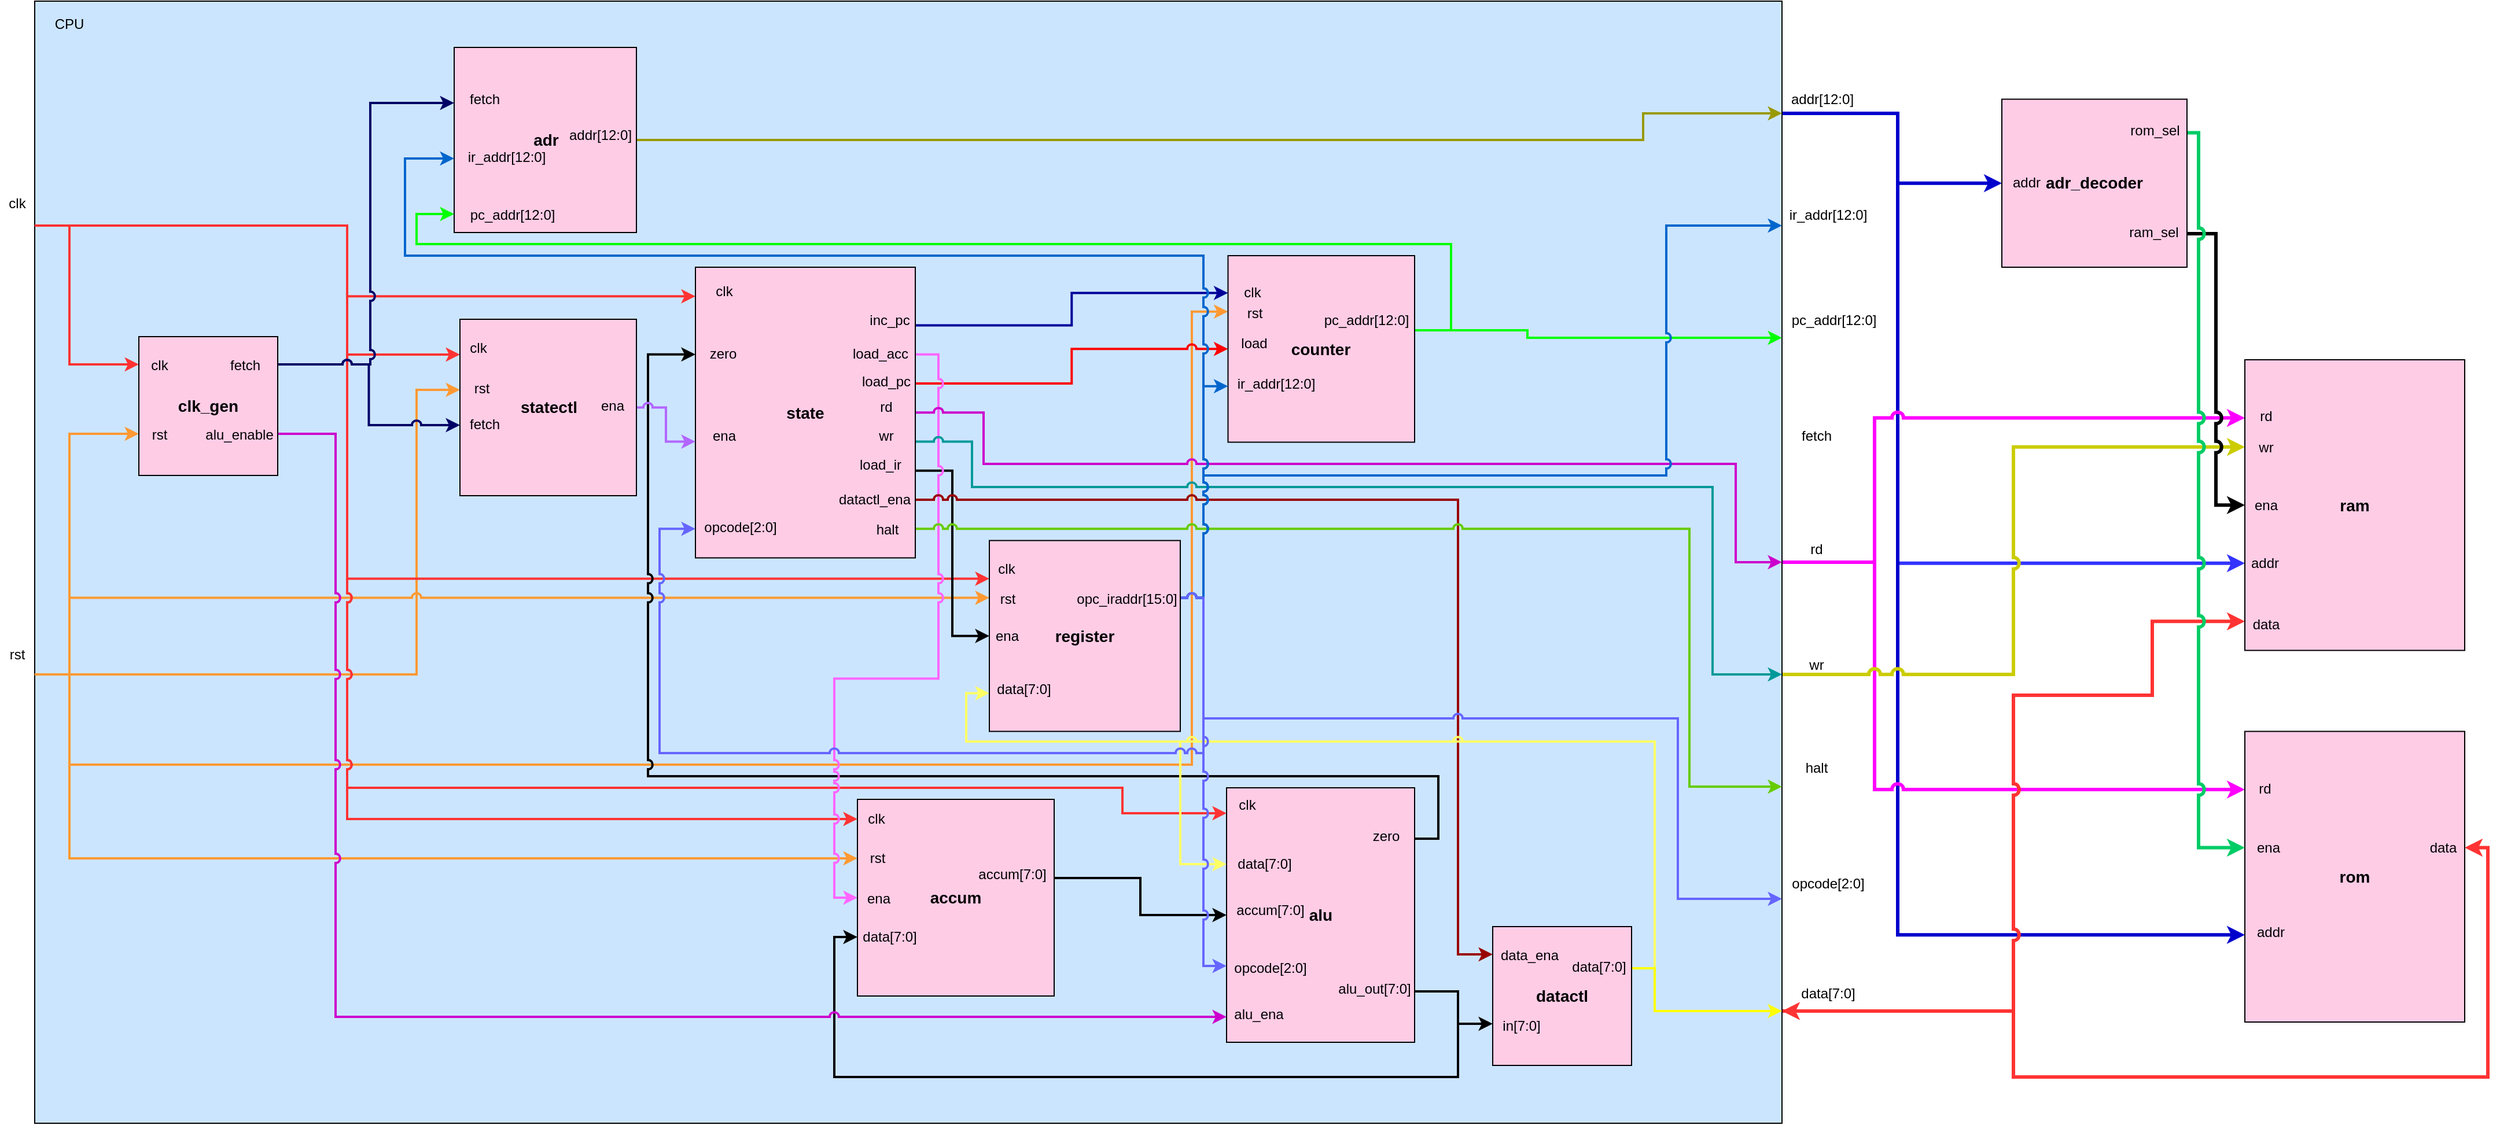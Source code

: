 <mxfile version="13.5.1" type="device"><diagram id="6Xb8sBhW8gX1lIumMANV" name="Page-1"><mxGraphModel dx="2078" dy="2071" grid="1" gridSize="10" guides="1" tooltips="1" connect="1" arrows="1" fold="1" page="1" pageScale="1" pageWidth="827" pageHeight="1169" math="0" shadow="0"><root><mxCell id="0"/><mxCell id="1" parent="0"/><mxCell id="toMBWzaUlBWCioHvMaHB-16" style="edgeStyle=orthogonalEdgeStyle;rounded=0;orthogonalLoop=1;jettySize=auto;html=1;exitX=1;exitY=0.1;exitDx=0;exitDy=0;entryX=0;entryY=0.5;entryDx=0;entryDy=0;strokeWidth=3;strokeColor=#0000CC;" edge="1" parent="1" source="EByiru2KnfNjLHsWCz4m-1" target="toMBWzaUlBWCioHvMaHB-12"><mxGeometry relative="1" as="geometry"><Array as="points"><mxPoint x="1680" y="-73"/><mxPoint x="1680" y="-13"/></Array></mxGeometry></mxCell><mxCell id="toMBWzaUlBWCioHvMaHB-17" style="edgeStyle=orthogonalEdgeStyle;rounded=0;orthogonalLoop=1;jettySize=auto;html=1;exitX=1;exitY=0.1;exitDx=0;exitDy=0;entryX=0;entryY=0.7;entryDx=0;entryDy=0;strokeWidth=3;strokeColor=#3333FF;" edge="1" parent="1" source="EByiru2KnfNjLHsWCz4m-1" target="toMBWzaUlBWCioHvMaHB-1"><mxGeometry relative="1" as="geometry"><Array as="points"><mxPoint x="1680" y="-73"/><mxPoint x="1680" y="316"/></Array></mxGeometry></mxCell><mxCell id="toMBWzaUlBWCioHvMaHB-18" style="edgeStyle=orthogonalEdgeStyle;rounded=0;orthogonalLoop=1;jettySize=auto;html=1;exitX=1;exitY=0.1;exitDx=0;exitDy=0;entryX=0;entryY=0.7;entryDx=0;entryDy=0;strokeWidth=3;strokeColor=#0000CC;" edge="1" parent="1" source="EByiru2KnfNjLHsWCz4m-1" target="toMBWzaUlBWCioHvMaHB-2"><mxGeometry relative="1" as="geometry"><Array as="points"><mxPoint x="1680" y="-73"/><mxPoint x="1680" y="637"/></Array></mxGeometry></mxCell><mxCell id="toMBWzaUlBWCioHvMaHB-21" style="edgeStyle=orthogonalEdgeStyle;rounded=0;orthogonalLoop=1;jettySize=auto;html=1;exitX=1;exitY=0.5;exitDx=0;exitDy=0;entryX=0;entryY=0.2;entryDx=0;entryDy=0;strokeWidth=3;strokeColor=#FF00FF;jumpStyle=arc;" edge="1" parent="1" source="EByiru2KnfNjLHsWCz4m-1" target="toMBWzaUlBWCioHvMaHB-2"><mxGeometry relative="1" as="geometry"><Array as="points"><mxPoint x="1660" y="315"/><mxPoint x="1660" y="511"/></Array></mxGeometry></mxCell><mxCell id="toMBWzaUlBWCioHvMaHB-22" style="edgeStyle=orthogonalEdgeStyle;rounded=0;orthogonalLoop=1;jettySize=auto;html=1;exitX=1;exitY=0.5;exitDx=0;exitDy=0;entryX=0;entryY=0.2;entryDx=0;entryDy=0;strokeWidth=3;strokeColor=#FF00FF;jumpStyle=arc;" edge="1" parent="1" source="EByiru2KnfNjLHsWCz4m-1" target="toMBWzaUlBWCioHvMaHB-1"><mxGeometry relative="1" as="geometry"><Array as="points"><mxPoint x="1660" y="315"/><mxPoint x="1660" y="190"/></Array></mxGeometry></mxCell><mxCell id="toMBWzaUlBWCioHvMaHB-23" style="edgeStyle=orthogonalEdgeStyle;rounded=0;orthogonalLoop=1;jettySize=auto;html=1;exitX=1;exitY=0.6;exitDx=0;exitDy=0;entryX=0;entryY=0.3;entryDx=0;entryDy=0;strokeWidth=3;strokeColor=#CCCC00;jumpStyle=arc;" edge="1" parent="1" source="EByiru2KnfNjLHsWCz4m-1" target="toMBWzaUlBWCioHvMaHB-1"><mxGeometry relative="1" as="geometry"/></mxCell><mxCell id="toMBWzaUlBWCioHvMaHB-24" style="edgeStyle=orthogonalEdgeStyle;rounded=0;orthogonalLoop=1;jettySize=auto;html=1;exitX=1;exitY=0.9;exitDx=0;exitDy=0;entryX=1;entryY=0.4;entryDx=0;entryDy=0;strokeWidth=3;strokeColor=#FF3333;" edge="1" parent="1" source="EByiru2KnfNjLHsWCz4m-1" target="toMBWzaUlBWCioHvMaHB-2"><mxGeometry relative="1" as="geometry"><Array as="points"><mxPoint x="1780" y="703"/><mxPoint x="1780" y="760"/><mxPoint x="2190" y="760"/><mxPoint x="2190" y="562"/></Array></mxGeometry></mxCell><mxCell id="toMBWzaUlBWCioHvMaHB-25" style="edgeStyle=orthogonalEdgeStyle;rounded=0;orthogonalLoop=1;jettySize=auto;html=1;exitX=1;exitY=0.9;exitDx=0;exitDy=0;entryX=0;entryY=0.9;entryDx=0;entryDy=0;startArrow=classic;startFill=1;strokeWidth=3;strokeColor=#FF3333;jumpStyle=arc;" edge="1" parent="1" source="EByiru2KnfNjLHsWCz4m-1" target="toMBWzaUlBWCioHvMaHB-1"><mxGeometry relative="1" as="geometry"><Array as="points"><mxPoint x="1780" y="703"/><mxPoint x="1780" y="430"/><mxPoint x="1900" y="430"/><mxPoint x="1900" y="366"/></Array></mxGeometry></mxCell><mxCell id="EByiru2KnfNjLHsWCz4m-1" value="" style="rounded=0;whiteSpace=wrap;html=1;points=[[0,0.10], [0, 0.20], [0,0.30],[0,0.40],[0,0.50],[0,0.60],[0,0.70],[0,0.80],[0,0.90],[1,0.10], [1, 0.20], [1,0.30],[1,0.40],[1,0.50],[1,0.60],[1,0.70],[1,0.80],[1,0.90]];fillColor=#CCE5FF;" parent="1" vertex="1"><mxGeometry x="70" y="-170" width="1510" height="970" as="geometry"/></mxCell><mxCell id="EByiru2KnfNjLHsWCz4m-26" style="edgeStyle=orthogonalEdgeStyle;rounded=0;jumpStyle=arc;orthogonalLoop=1;jettySize=auto;html=1;exitX=0;exitY=0.6;exitDx=0;exitDy=0;strokeColor=#FF9933;strokeWidth=2;entryX=0;entryY=0.3;entryDx=0;entryDy=0;" parent="1" source="EByiru2KnfNjLHsWCz4m-1" target="GUzqR9kGPMtRG5Pr9L3K-60" edge="1"><mxGeometry relative="1" as="geometry"><mxPoint x="10" y="510" as="targetPoint"/><Array as="points"><mxPoint x="100" y="412"/><mxPoint x="100" y="490"/><mxPoint x="1070" y="490"/><mxPoint x="1070" y="98"/></Array></mxGeometry></mxCell><mxCell id="EByiru2KnfNjLHsWCz4m-25" style="edgeStyle=orthogonalEdgeStyle;rounded=0;jumpStyle=arc;orthogonalLoop=1;jettySize=auto;html=1;exitX=0;exitY=0.6;exitDx=0;exitDy=0;strokeColor=#FF9933;strokeWidth=2;entryX=0;entryY=0.4;entryDx=0;entryDy=0;" parent="1" source="EByiru2KnfNjLHsWCz4m-1" target="GUzqR9kGPMtRG5Pr9L3K-72" edge="1"><mxGeometry relative="1" as="geometry"><mxPoint x="40" y="490" as="targetPoint"/><Array as="points"><mxPoint x="400" y="412"/><mxPoint x="400" y="166"/></Array></mxGeometry></mxCell><mxCell id="EByiru2KnfNjLHsWCz4m-24" style="edgeStyle=orthogonalEdgeStyle;rounded=0;jumpStyle=arc;orthogonalLoop=1;jettySize=auto;html=1;exitX=0;exitY=0.6;exitDx=0;exitDy=0;entryX=0;entryY=0.3;entryDx=0;entryDy=0;strokeColor=#FF9933;strokeWidth=2;" parent="1" source="EByiru2KnfNjLHsWCz4m-1" target="GUzqR9kGPMtRG5Pr9L3K-47" edge="1"><mxGeometry relative="1" as="geometry"><Array as="points"><mxPoint x="100" y="412"/><mxPoint x="100" y="571"/></Array></mxGeometry></mxCell><mxCell id="EByiru2KnfNjLHsWCz4m-23" style="edgeStyle=orthogonalEdgeStyle;rounded=0;jumpStyle=arc;orthogonalLoop=1;jettySize=auto;html=1;exitX=0;exitY=0.6;exitDx=0;exitDy=0;strokeColor=#FF9933;strokeWidth=2;entryX=0;entryY=0.3;entryDx=0;entryDy=0;" parent="1" source="EByiru2KnfNjLHsWCz4m-1" target="GUzqR9kGPMtRG5Pr9L3K-91" edge="1"><mxGeometry relative="1" as="geometry"><mxPoint x="10" y="530" as="targetPoint"/><Array as="points"><mxPoint x="100" y="412"/><mxPoint x="100" y="346"/></Array></mxGeometry></mxCell><mxCell id="EByiru2KnfNjLHsWCz4m-22" style="edgeStyle=orthogonalEdgeStyle;rounded=0;orthogonalLoop=1;jettySize=auto;html=1;exitX=0;exitY=0.2;exitDx=0;exitDy=0;entryX=0;entryY=0.1;entryDx=0;entryDy=0;strokeWidth=2;strokeColor=#FF3333;jumpStyle=arc;" parent="1" source="EByiru2KnfNjLHsWCz4m-1" target="GUzqR9kGPMtRG5Pr9L3K-103" edge="1"><mxGeometry relative="1" as="geometry"><Array as="points"><mxPoint x="340" y="24"/><mxPoint x="340" y="85"/></Array></mxGeometry></mxCell><mxCell id="EByiru2KnfNjLHsWCz4m-21" style="edgeStyle=orthogonalEdgeStyle;rounded=0;orthogonalLoop=1;jettySize=auto;html=1;exitX=0;exitY=0.2;exitDx=0;exitDy=0;entryX=0;entryY=0.2;entryDx=0;entryDy=0;strokeWidth=2;strokeColor=#FF3333;jumpStyle=arc;" parent="1" source="EByiru2KnfNjLHsWCz4m-1" target="GUzqR9kGPMtRG5Pr9L3K-72" edge="1"><mxGeometry relative="1" as="geometry"><Array as="points"><mxPoint x="340" y="24"/><mxPoint x="340" y="136"/></Array></mxGeometry></mxCell><mxCell id="EByiru2KnfNjLHsWCz4m-20" style="edgeStyle=orthogonalEdgeStyle;rounded=0;orthogonalLoop=1;jettySize=auto;html=1;exitX=0;exitY=0.2;exitDx=0;exitDy=0;entryX=0;entryY=0.1;entryDx=0;entryDy=0;strokeWidth=2;strokeColor=#FF3333;jumpStyle=arc;" parent="1" source="EByiru2KnfNjLHsWCz4m-1" target="GUzqR9kGPMtRG5Pr9L3K-104" edge="1"><mxGeometry relative="1" as="geometry"><Array as="points"><mxPoint x="340" y="24"/><mxPoint x="340" y="510"/><mxPoint x="1010" y="510"/><mxPoint x="1010" y="532"/></Array></mxGeometry></mxCell><mxCell id="EByiru2KnfNjLHsWCz4m-19" style="edgeStyle=orthogonalEdgeStyle;rounded=0;orthogonalLoop=1;jettySize=auto;html=1;exitX=0;exitY=0.2;exitDx=0;exitDy=0;entryX=0;entryY=0.1;entryDx=0;entryDy=0;strokeWidth=2;strokeColor=#FF3333;jumpStyle=arc;" parent="1" source="EByiru2KnfNjLHsWCz4m-1" target="GUzqR9kGPMtRG5Pr9L3K-47" edge="1"><mxGeometry relative="1" as="geometry"><Array as="points"><mxPoint x="340" y="24"/><mxPoint x="340" y="537"/></Array></mxGeometry></mxCell><mxCell id="EByiru2KnfNjLHsWCz4m-17" style="edgeStyle=orthogonalEdgeStyle;rounded=0;orthogonalLoop=1;jettySize=auto;html=1;exitX=0;exitY=0.2;exitDx=0;exitDy=0;entryX=0;entryY=0.2;entryDx=0;entryDy=0;strokeWidth=2;strokeColor=#FF3333;" parent="1" source="EByiru2KnfNjLHsWCz4m-1" target="GUzqR9kGPMtRG5Pr9L3K-91" edge="1"><mxGeometry relative="1" as="geometry"><Array as="points"><mxPoint x="340" y="24"/><mxPoint x="340" y="329"/></Array></mxGeometry></mxCell><mxCell id="EByiru2KnfNjLHsWCz4m-16" style="edgeStyle=orthogonalEdgeStyle;rounded=0;orthogonalLoop=1;jettySize=auto;html=1;exitX=0;exitY=0.6;exitDx=0;exitDy=0;entryX=0;entryY=0.7;entryDx=0;entryDy=0;strokeWidth=2;strokeColor=#FF9933;" parent="1" source="EByiru2KnfNjLHsWCz4m-1" target="GUzqR9kGPMtRG5Pr9L3K-13" edge="1"><mxGeometry relative="1" as="geometry"><Array as="points"><mxPoint x="100" y="412"/><mxPoint x="100" y="204"/></Array></mxGeometry></mxCell><mxCell id="EByiru2KnfNjLHsWCz4m-15" style="edgeStyle=orthogonalEdgeStyle;rounded=0;orthogonalLoop=1;jettySize=auto;html=1;exitX=0;exitY=0.2;exitDx=0;exitDy=0;entryX=0;entryY=0.2;entryDx=0;entryDy=0;strokeWidth=2;strokeColor=#FF3333;jumpStyle=arc;" parent="1" source="EByiru2KnfNjLHsWCz4m-1" target="GUzqR9kGPMtRG5Pr9L3K-13" edge="1"><mxGeometry relative="1" as="geometry"><Array as="points"><mxPoint x="100" y="24"/><mxPoint x="100" y="144"/></Array></mxGeometry></mxCell><mxCell id="EByiru2KnfNjLHsWCz4m-27" style="edgeStyle=orthogonalEdgeStyle;rounded=0;jumpStyle=arc;orthogonalLoop=1;jettySize=auto;html=1;exitX=1;exitY=0.5;exitDx=0;exitDy=0;entryX=1;entryY=0.1;entryDx=0;entryDy=0;strokeWidth=2;strokeColor=#999900;" parent="1" source="GUzqR9kGPMtRG5Pr9L3K-106" target="EByiru2KnfNjLHsWCz4m-1" edge="1"><mxGeometry relative="1" as="geometry"><Array as="points"><mxPoint x="1460" y="-50"/><mxPoint x="1460" y="-73"/></Array></mxGeometry></mxCell><mxCell id="GUzqR9kGPMtRG5Pr9L3K-106" value="&lt;b&gt;&lt;font style=&quot;font-size: 14px&quot;&gt;adr&lt;/font&gt;&lt;/b&gt;" style="rounded=0;whiteSpace=wrap;html=1;points=[[0,0.10], [0, 0.20], [0,0.30],[0,0.40],[0,0.50],[0,0.60],[0,0.70],[0,0.80],[0,0.90],[1,0.10], [1, 0.20], [1,0.30],[1,0.40],[1,0.50],[1,0.60],[1,0.70],[1,0.80],[1,0.90]];fillColor=#FFCCE6;" parent="1" vertex="1"><mxGeometry x="432.5" y="-130" width="157.5" height="160" as="geometry"/></mxCell><mxCell id="GUzqR9kGPMtRG5Pr9L3K-113" style="edgeStyle=orthogonalEdgeStyle;rounded=0;orthogonalLoop=1;jettySize=auto;html=1;exitX=1;exitY=0.2;exitDx=0;exitDy=0;entryX=0;entryY=0.3;entryDx=0;entryDy=0;strokeWidth=2;jumpStyle=arc;" parent="1" source="GUzqR9kGPMtRG5Pr9L3K-104" target="GUzqR9kGPMtRG5Pr9L3K-103" edge="1"><mxGeometry relative="1" as="geometry"><Array as="points"><mxPoint x="1283" y="554"/><mxPoint x="1283" y="500"/><mxPoint x="600" y="500"/><mxPoint x="600" y="135"/></Array></mxGeometry></mxCell><mxCell id="GUzqR9kGPMtRG5Pr9L3K-120" style="edgeStyle=orthogonalEdgeStyle;rounded=0;orthogonalLoop=1;jettySize=auto;html=1;exitX=1;exitY=0.8;exitDx=0;exitDy=0;entryX=0;entryY=0.7;entryDx=0;entryDy=0;strokeWidth=2;jumpStyle=arc;" parent="1" source="GUzqR9kGPMtRG5Pr9L3K-104" target="GUzqR9kGPMtRG5Pr9L3K-67" edge="1"><mxGeometry relative="1" as="geometry"><Array as="points"><mxPoint x="1300" y="686"/><mxPoint x="1300" y="714"/></Array></mxGeometry></mxCell><mxCell id="GUzqR9kGPMtRG5Pr9L3K-126" style="edgeStyle=orthogonalEdgeStyle;rounded=0;orthogonalLoop=1;jettySize=auto;html=1;exitX=1;exitY=0.8;exitDx=0;exitDy=0;entryX=0;entryY=0.7;entryDx=0;entryDy=0;strokeWidth=2;jumpStyle=arc;" parent="1" source="GUzqR9kGPMtRG5Pr9L3K-104" target="GUzqR9kGPMtRG5Pr9L3K-47" edge="1"><mxGeometry relative="1" as="geometry"><Array as="points"><mxPoint x="1300" y="686"/><mxPoint x="1300" y="760"/><mxPoint x="761" y="760"/><mxPoint x="761" y="639"/></Array></mxGeometry></mxCell><mxCell id="GUzqR9kGPMtRG5Pr9L3K-104" value="&lt;b&gt;&lt;font style=&quot;font-size: 14px&quot;&gt;alu&lt;/font&gt;&lt;/b&gt;" style="rounded=0;whiteSpace=wrap;html=1;points=[[0,0.10], [0, 0.20], [0,0.30],[0,0.40],[0,0.50],[0,0.60],[0,0.70],[0,0.80],[0,0.90],[1,0.10], [1, 0.20], [1,0.30],[1,0.40],[1,0.50],[1,0.60],[1,0.70],[1,0.80],[1,0.90]];fillColor=#FFCCE6;" parent="1" vertex="1"><mxGeometry x="1100" y="510" width="162.5" height="220" as="geometry"/></mxCell><mxCell id="GUzqR9kGPMtRG5Pr9L3K-110" style="edgeStyle=orthogonalEdgeStyle;rounded=0;orthogonalLoop=1;jettySize=auto;html=1;exitX=1;exitY=0.7;exitDx=0;exitDy=0;entryX=0;entryY=0.5;entryDx=0;entryDy=0;strokeWidth=2;" parent="1" source="GUzqR9kGPMtRG5Pr9L3K-103" target="GUzqR9kGPMtRG5Pr9L3K-91" edge="1"><mxGeometry relative="1" as="geometry"/></mxCell><mxCell id="GUzqR9kGPMtRG5Pr9L3K-116" style="edgeStyle=orthogonalEdgeStyle;rounded=0;orthogonalLoop=1;jettySize=auto;html=1;exitX=1;exitY=0.4;exitDx=0;exitDy=0;entryX=0;entryY=0.5;entryDx=0;entryDy=0;strokeWidth=2;jumpStyle=arc;strokeColor=#FF0000;" parent="1" source="GUzqR9kGPMtRG5Pr9L3K-103" target="GUzqR9kGPMtRG5Pr9L3K-60" edge="1"><mxGeometry relative="1" as="geometry"/></mxCell><mxCell id="GUzqR9kGPMtRG5Pr9L3K-118" style="edgeStyle=orthogonalEdgeStyle;rounded=0;orthogonalLoop=1;jettySize=auto;html=1;exitX=1;exitY=0.3;exitDx=0;exitDy=0;entryX=0;entryY=0.5;entryDx=0;entryDy=0;strokeWidth=2;jumpStyle=arc;strokeColor=#FF66FF;" parent="1" source="GUzqR9kGPMtRG5Pr9L3K-103" target="GUzqR9kGPMtRG5Pr9L3K-47" edge="1"><mxGeometry relative="1" as="geometry"><mxPoint x="770" y="610" as="targetPoint"/></mxGeometry></mxCell><mxCell id="GUzqR9kGPMtRG5Pr9L3K-121" style="edgeStyle=orthogonalEdgeStyle;rounded=0;orthogonalLoop=1;jettySize=auto;html=1;exitX=1;exitY=0.8;exitDx=0;exitDy=0;entryX=0;entryY=0.2;entryDx=0;entryDy=0;strokeWidth=2;jumpStyle=arc;strokeColor=#990000;" parent="1" source="GUzqR9kGPMtRG5Pr9L3K-103" target="GUzqR9kGPMtRG5Pr9L3K-67" edge="1"><mxGeometry relative="1" as="geometry"><Array as="points"><mxPoint x="1300" y="261"/><mxPoint x="1300" y="654"/></Array></mxGeometry></mxCell><mxCell id="GUzqR9kGPMtRG5Pr9L3K-123" style="edgeStyle=orthogonalEdgeStyle;rounded=0;orthogonalLoop=1;jettySize=auto;html=1;exitX=1;exitY=0.2;exitDx=0;exitDy=0;entryX=0;entryY=0.2;entryDx=0;entryDy=0;strokeWidth=2;jumpStyle=arc;strokeColor=#000099;" parent="1" source="GUzqR9kGPMtRG5Pr9L3K-103" target="GUzqR9kGPMtRG5Pr9L3K-60" edge="1"><mxGeometry relative="1" as="geometry"/></mxCell><mxCell id="EByiru2KnfNjLHsWCz4m-29" style="edgeStyle=orthogonalEdgeStyle;rounded=0;jumpStyle=arc;orthogonalLoop=1;jettySize=auto;html=1;exitX=1;exitY=0.5;exitDx=0;exitDy=0;entryX=1;entryY=0.5;entryDx=0;entryDy=0;strokeWidth=2;strokeColor=#CC00CC;" parent="1" source="GUzqR9kGPMtRG5Pr9L3K-103" target="EByiru2KnfNjLHsWCz4m-1" edge="1"><mxGeometry relative="1" as="geometry"><Array as="points"><mxPoint x="890" y="186"/><mxPoint x="890" y="230"/><mxPoint x="1540" y="230"/><mxPoint x="1540" y="315"/></Array></mxGeometry></mxCell><mxCell id="EByiru2KnfNjLHsWCz4m-30" style="edgeStyle=orthogonalEdgeStyle;rounded=0;jumpStyle=arc;orthogonalLoop=1;jettySize=auto;html=1;exitX=1;exitY=0.6;exitDx=0;exitDy=0;entryX=1;entryY=0.6;entryDx=0;entryDy=0;strokeWidth=2;strokeColor=#009999;" parent="1" source="GUzqR9kGPMtRG5Pr9L3K-103" target="EByiru2KnfNjLHsWCz4m-1" edge="1"><mxGeometry relative="1" as="geometry"><Array as="points"><mxPoint x="880" y="211"/><mxPoint x="880" y="250"/><mxPoint x="1520" y="250"/><mxPoint x="1520" y="412"/></Array></mxGeometry></mxCell><mxCell id="EByiru2KnfNjLHsWCz4m-31" style="edgeStyle=orthogonalEdgeStyle;rounded=0;jumpStyle=arc;orthogonalLoop=1;jettySize=auto;html=1;exitX=1;exitY=0.9;exitDx=0;exitDy=0;entryX=1;entryY=0.7;entryDx=0;entryDy=0;strokeWidth=2;strokeColor=#66CC00;" parent="1" source="GUzqR9kGPMtRG5Pr9L3K-103" target="EByiru2KnfNjLHsWCz4m-1" edge="1"><mxGeometry relative="1" as="geometry"><Array as="points"><mxPoint x="1500" y="286"/><mxPoint x="1500" y="509"/></Array></mxGeometry></mxCell><mxCell id="GUzqR9kGPMtRG5Pr9L3K-103" value="&lt;b&gt;&lt;font style=&quot;font-size: 14px&quot;&gt;state&lt;/font&gt;&lt;/b&gt;" style="rounded=0;whiteSpace=wrap;html=1;points=[[0,0.10], [0, 0.20], [0,0.30],[0,0.40],[0,0.50],[0,0.60],[0,0.70],[0,0.80],[0,0.90],[1,0.10], [1, 0.20], [1,0.30],[1,0.40],[1,0.50],[1,0.60],[1,0.70],[1,0.80],[1,0.90]];fillColor=#FFCCE6;" parent="1" vertex="1"><mxGeometry x="641" y="60" width="190" height="251.25" as="geometry"/></mxCell><mxCell id="GUzqR9kGPMtRG5Pr9L3K-100" style="edgeStyle=orthogonalEdgeStyle;rounded=0;orthogonalLoop=1;jettySize=auto;html=1;exitX=1;exitY=0.2;exitDx=0;exitDy=0;entryX=0;entryY=0.6;entryDx=0;entryDy=0;strokeWidth=2;strokeColor=#000066;jumpStyle=arc;" parent="1" source="GUzqR9kGPMtRG5Pr9L3K-13" target="GUzqR9kGPMtRG5Pr9L3K-72" edge="1"><mxGeometry relative="1" as="geometry"/></mxCell><mxCell id="GUzqR9kGPMtRG5Pr9L3K-105" style="edgeStyle=orthogonalEdgeStyle;rounded=0;orthogonalLoop=1;jettySize=auto;html=1;exitX=1;exitY=0.7;exitDx=0;exitDy=0;entryX=0;entryY=0.9;entryDx=0;entryDy=0;jumpStyle=arc;strokeWidth=2;strokeColor=#CC00CC;" parent="1" source="GUzqR9kGPMtRG5Pr9L3K-13" target="GUzqR9kGPMtRG5Pr9L3K-104" edge="1"><mxGeometry relative="1" as="geometry"><Array as="points"><mxPoint x="330" y="204"/><mxPoint x="330" y="708"/></Array></mxGeometry></mxCell><mxCell id="GUzqR9kGPMtRG5Pr9L3K-107" style="edgeStyle=orthogonalEdgeStyle;rounded=0;orthogonalLoop=1;jettySize=auto;html=1;exitX=1;exitY=0.2;exitDx=0;exitDy=0;entryX=0;entryY=0.3;entryDx=0;entryDy=0;strokeWidth=2;jumpStyle=arc;strokeColor=#000066;" parent="1" source="GUzqR9kGPMtRG5Pr9L3K-13" target="GUzqR9kGPMtRG5Pr9L3K-106" edge="1"><mxGeometry relative="1" as="geometry"><Array as="points"><mxPoint x="360" y="144"/><mxPoint x="360" y="-82"/></Array></mxGeometry></mxCell><mxCell id="GUzqR9kGPMtRG5Pr9L3K-13" value="&lt;font style=&quot;font-size: 14px&quot;&gt;&lt;b&gt;clk_gen&lt;/b&gt;&lt;/font&gt;" style="whiteSpace=wrap;html=1;aspect=fixed;points=[[0,0.10], [0, 0.20], [0,0.30],[0,0.40],[0,0.50],[0,0.60],[0,0.70],[0,0.80],[0,0.90],[1,0.10], [1, 0.20], [1,0.30],[1,0.40],[1,0.50],[1,0.60],[1,0.70],[1,0.80],[1,0.90]];fillColor=#FFCCE6;" parent="1" vertex="1"><mxGeometry x="160" y="120" width="120" height="120" as="geometry"/></mxCell><mxCell id="GUzqR9kGPMtRG5Pr9L3K-21" value="clk" style="text;html=1;strokeColor=none;fillColor=none;align=center;verticalAlign=middle;whiteSpace=wrap;rounded=0;" parent="1" vertex="1"><mxGeometry x="168" y="140" width="20" height="10" as="geometry"/></mxCell><mxCell id="GUzqR9kGPMtRG5Pr9L3K-23" value="rst" style="text;html=1;strokeColor=none;fillColor=none;align=center;verticalAlign=middle;whiteSpace=wrap;rounded=0;" parent="1" vertex="1"><mxGeometry x="168" y="200" width="20" height="10" as="geometry"/></mxCell><mxCell id="GUzqR9kGPMtRG5Pr9L3K-24" value="fetch" style="text;html=1;strokeColor=none;fillColor=none;align=center;verticalAlign=middle;whiteSpace=wrap;rounded=0;" parent="1" vertex="1"><mxGeometry x="237" y="140" width="30" height="10" as="geometry"/></mxCell><mxCell id="GUzqR9kGPMtRG5Pr9L3K-25" value="alu_enable" style="text;html=1;strokeColor=none;fillColor=none;align=center;verticalAlign=middle;whiteSpace=wrap;rounded=0;" parent="1" vertex="1"><mxGeometry x="232" y="200" width="30" height="10" as="geometry"/></mxCell><mxCell id="GUzqR9kGPMtRG5Pr9L3K-27" value="clk" style="text;html=1;strokeColor=none;fillColor=none;align=center;verticalAlign=middle;whiteSpace=wrap;rounded=0;" parent="1" vertex="1"><mxGeometry x="1110" y="520" width="16" height="10" as="geometry"/></mxCell><mxCell id="GUzqR9kGPMtRG5Pr9L3K-28" value="opcode[2:0]" style="text;html=1;strokeColor=none;fillColor=none;align=center;verticalAlign=middle;whiteSpace=wrap;rounded=0;" parent="1" vertex="1"><mxGeometry x="1123" y="661" width="30" height="10" as="geometry"/></mxCell><mxCell id="GUzqR9kGPMtRG5Pr9L3K-29" value="zero" style="text;html=1;strokeColor=none;fillColor=none;align=center;verticalAlign=middle;whiteSpace=wrap;rounded=0;" parent="1" vertex="1"><mxGeometry x="1222.5" y="547" width="30" height="10" as="geometry"/></mxCell><mxCell id="GUzqR9kGPMtRG5Pr9L3K-30" value="alu_ena" style="text;html=1;strokeColor=none;fillColor=none;align=center;verticalAlign=middle;whiteSpace=wrap;rounded=0;" parent="1" vertex="1"><mxGeometry x="1113" y="701" width="30" height="10" as="geometry"/></mxCell><mxCell id="GUzqR9kGPMtRG5Pr9L3K-31" value="data[7:0]" style="text;html=1;strokeColor=none;fillColor=none;align=center;verticalAlign=middle;whiteSpace=wrap;rounded=0;" parent="1" vertex="1"><mxGeometry x="1118" y="571" width="30" height="10" as="geometry"/></mxCell><mxCell id="GUzqR9kGPMtRG5Pr9L3K-32" value="accum[7:0]" style="text;html=1;strokeColor=none;fillColor=none;align=center;verticalAlign=middle;whiteSpace=wrap;rounded=0;" parent="1" vertex="1"><mxGeometry x="1123" y="611" width="30" height="10" as="geometry"/></mxCell><mxCell id="GUzqR9kGPMtRG5Pr9L3K-35" value="alu_out[7:0]" style="text;html=1;strokeColor=none;fillColor=none;align=center;verticalAlign=middle;whiteSpace=wrap;rounded=0;" parent="1" vertex="1"><mxGeometry x="1212.5" y="679" width="30" height="10" as="geometry"/></mxCell><mxCell id="GUzqR9kGPMtRG5Pr9L3K-39" value="fetch" style="text;html=1;strokeColor=none;fillColor=none;align=center;verticalAlign=middle;whiteSpace=wrap;rounded=0;" parent="1" vertex="1"><mxGeometry x="443.5" y="-90" width="30" height="10" as="geometry"/></mxCell><mxCell id="GUzqR9kGPMtRG5Pr9L3K-40" value="ir_addr[12:0]" style="text;html=1;strokeColor=none;fillColor=none;align=center;verticalAlign=middle;whiteSpace=wrap;rounded=0;" parent="1" vertex="1"><mxGeometry x="463" y="-40" width="30" height="10" as="geometry"/></mxCell><mxCell id="GUzqR9kGPMtRG5Pr9L3K-41" value="addr[12:0]" style="text;html=1;strokeColor=none;fillColor=none;align=center;verticalAlign=middle;whiteSpace=wrap;rounded=0;" parent="1" vertex="1"><mxGeometry x="544" y="-59.5" width="30" height="10" as="geometry"/></mxCell><mxCell id="GUzqR9kGPMtRG5Pr9L3K-43" value="pc_addr[12:0]" style="text;html=1;strokeColor=none;fillColor=none;align=center;verticalAlign=middle;whiteSpace=wrap;rounded=0;" parent="1" vertex="1"><mxGeometry x="467.5" y="10" width="30" height="10" as="geometry"/></mxCell><mxCell id="GUzqR9kGPMtRG5Pr9L3K-117" style="edgeStyle=orthogonalEdgeStyle;rounded=0;orthogonalLoop=1;jettySize=auto;html=1;exitX=1;exitY=0.4;exitDx=0;exitDy=0;entryX=0;entryY=0.5;entryDx=0;entryDy=0;strokeWidth=2;jumpStyle=arc;" parent="1" source="GUzqR9kGPMtRG5Pr9L3K-47" target="GUzqR9kGPMtRG5Pr9L3K-104" edge="1"><mxGeometry relative="1" as="geometry"/></mxCell><mxCell id="GUzqR9kGPMtRG5Pr9L3K-47" value="&lt;font style=&quot;font-size: 14px&quot;&gt;&lt;b&gt;accum&lt;/b&gt;&lt;/font&gt;" style="whiteSpace=wrap;html=1;aspect=fixed;points=[[0,0.10], [0, 0.20], [0,0.30],[0,0.40],[0,0.50],[0,0.60],[0,0.70],[0,0.80],[0,0.90],[1,0.10], [1, 0.20], [1,0.30],[1,0.40],[1,0.50],[1,0.60],[1,0.70],[1,0.80],[1,0.90]];fillColor=#FFCCE6;" parent="1" vertex="1"><mxGeometry x="781" y="520" width="170" height="170" as="geometry"/></mxCell><mxCell id="GUzqR9kGPMtRG5Pr9L3K-48" value="clk" style="text;html=1;strokeColor=none;fillColor=none;align=center;verticalAlign=middle;whiteSpace=wrap;rounded=0;" parent="1" vertex="1"><mxGeometry x="788" y="532" width="19" height="10" as="geometry"/></mxCell><mxCell id="GUzqR9kGPMtRG5Pr9L3K-49" value="rst" style="text;html=1;strokeColor=none;fillColor=none;align=center;verticalAlign=middle;whiteSpace=wrap;rounded=0;" parent="1" vertex="1"><mxGeometry x="789" y="566" width="19" height="10" as="geometry"/></mxCell><mxCell id="GUzqR9kGPMtRG5Pr9L3K-52" value="ena" style="text;html=1;strokeColor=none;fillColor=none;align=center;verticalAlign=middle;whiteSpace=wrap;rounded=0;" parent="1" vertex="1"><mxGeometry x="785" y="601" width="29" height="10" as="geometry"/></mxCell><mxCell id="GUzqR9kGPMtRG5Pr9L3K-53" value="data[7:0]" style="text;html=1;strokeColor=none;fillColor=none;align=center;verticalAlign=middle;whiteSpace=wrap;rounded=0;" parent="1" vertex="1"><mxGeometry x="794" y="634" width="30" height="10" as="geometry"/></mxCell><mxCell id="GUzqR9kGPMtRG5Pr9L3K-54" value="accum[7:0]" style="text;html=1;strokeColor=none;fillColor=none;align=center;verticalAlign=middle;whiteSpace=wrap;rounded=0;" parent="1" vertex="1"><mxGeometry x="900" y="580" width="30" height="10" as="geometry"/></mxCell><mxCell id="GUzqR9kGPMtRG5Pr9L3K-124" style="edgeStyle=orthogonalEdgeStyle;rounded=0;orthogonalLoop=1;jettySize=auto;html=1;exitX=1;exitY=0.4;exitDx=0;exitDy=0;entryX=0;entryY=0.9;entryDx=0;entryDy=0;strokeWidth=2;jumpStyle=arc;strokeColor=#00FF00;" parent="1" source="GUzqR9kGPMtRG5Pr9L3K-60" target="GUzqR9kGPMtRG5Pr9L3K-106" edge="1"><mxGeometry relative="1" as="geometry"><Array as="points"><mxPoint x="1294" y="115"/><mxPoint x="1294" y="40"/><mxPoint x="400" y="40"/><mxPoint x="400" y="14"/></Array></mxGeometry></mxCell><mxCell id="EByiru2KnfNjLHsWCz4m-34" style="edgeStyle=orthogonalEdgeStyle;rounded=0;jumpStyle=arc;orthogonalLoop=1;jettySize=auto;html=1;exitX=1;exitY=0.4;exitDx=0;exitDy=0;entryX=1;entryY=0.3;entryDx=0;entryDy=0;strokeColor=#00FF00;strokeWidth=2;" parent="1" source="GUzqR9kGPMtRG5Pr9L3K-60" target="EByiru2KnfNjLHsWCz4m-1" edge="1"><mxGeometry relative="1" as="geometry"><Array as="points"><mxPoint x="1360" y="115"/><mxPoint x="1360" y="121"/></Array></mxGeometry></mxCell><mxCell id="GUzqR9kGPMtRG5Pr9L3K-60" value="&lt;font style=&quot;font-size: 14px&quot;&gt;&lt;b&gt;counter&lt;/b&gt;&lt;/font&gt;" style="whiteSpace=wrap;html=1;aspect=fixed;points=[[0,0.10], [0, 0.20], [0,0.30],[0,0.40],[0,0.50],[0,0.60],[0,0.70],[0,0.80],[0,0.90],[1,0.10], [1, 0.20], [1,0.30],[1,0.40],[1,0.50],[1,0.60],[1,0.70],[1,0.80],[1,0.90]];fillColor=#FFCCE6;" parent="1" vertex="1"><mxGeometry x="1101.25" y="50" width="161.25" height="161.25" as="geometry"/></mxCell><mxCell id="GUzqR9kGPMtRG5Pr9L3K-61" value="clk" style="text;html=1;strokeColor=none;fillColor=none;align=center;verticalAlign=middle;whiteSpace=wrap;rounded=0;" parent="1" vertex="1"><mxGeometry x="1109.5" y="77.25" width="24.5" height="10" as="geometry"/></mxCell><mxCell id="GUzqR9kGPMtRG5Pr9L3K-62" value="rst" style="text;html=1;strokeColor=none;fillColor=none;align=center;verticalAlign=middle;whiteSpace=wrap;rounded=0;" parent="1" vertex="1"><mxGeometry x="1114" y="95" width="21" height="10" as="geometry"/></mxCell><mxCell id="GUzqR9kGPMtRG5Pr9L3K-63" value="pc_addr[12:0]" style="text;html=1;strokeColor=none;fillColor=none;align=center;verticalAlign=middle;whiteSpace=wrap;rounded=0;" parent="1" vertex="1"><mxGeometry x="1206" y="101.25" width="30" height="10" as="geometry"/></mxCell><mxCell id="GUzqR9kGPMtRG5Pr9L3K-65" value="load" style="text;html=1;strokeColor=none;fillColor=none;align=center;verticalAlign=middle;whiteSpace=wrap;rounded=0;" parent="1" vertex="1"><mxGeometry x="1109" y="121.25" width="30" height="10" as="geometry"/></mxCell><mxCell id="GUzqR9kGPMtRG5Pr9L3K-66" value="ir_addr[12:0]" style="text;html=1;strokeColor=none;fillColor=none;align=center;verticalAlign=middle;whiteSpace=wrap;rounded=0;" parent="1" vertex="1"><mxGeometry x="1128" y="156" width="30" height="10" as="geometry"/></mxCell><mxCell id="GUzqR9kGPMtRG5Pr9L3K-125" style="edgeStyle=orthogonalEdgeStyle;rounded=0;orthogonalLoop=1;jettySize=auto;html=1;exitX=1;exitY=0.3;exitDx=0;exitDy=0;entryX=0;entryY=0.8;entryDx=0;entryDy=0;strokeWidth=2;jumpStyle=arc;strokeColor=#FFFF66;" parent="1" source="GUzqR9kGPMtRG5Pr9L3K-67" target="GUzqR9kGPMtRG5Pr9L3K-91" edge="1"><mxGeometry relative="1" as="geometry"><Array as="points"><mxPoint x="1470" y="666"/><mxPoint x="1470" y="470"/><mxPoint x="875" y="470"/><mxPoint x="875" y="428"/></Array></mxGeometry></mxCell><mxCell id="GUzqR9kGPMtRG5Pr9L3K-127" style="edgeStyle=orthogonalEdgeStyle;rounded=0;orthogonalLoop=1;jettySize=auto;html=1;exitX=1;exitY=0.3;exitDx=0;exitDy=0;entryX=0;entryY=0.3;entryDx=0;entryDy=0;strokeWidth=2;strokeColor=#FFFF66;" parent="1" source="GUzqR9kGPMtRG5Pr9L3K-67" target="GUzqR9kGPMtRG5Pr9L3K-104" edge="1"><mxGeometry relative="1" as="geometry"><Array as="points"><mxPoint x="1470" y="666"/><mxPoint x="1470" y="470"/><mxPoint x="1060" y="470"/><mxPoint x="1060" y="576"/></Array></mxGeometry></mxCell><mxCell id="EByiru2KnfNjLHsWCz4m-33" style="edgeStyle=orthogonalEdgeStyle;rounded=0;jumpStyle=arc;orthogonalLoop=1;jettySize=auto;html=1;exitX=1;exitY=0.3;exitDx=0;exitDy=0;entryX=1;entryY=0.9;entryDx=0;entryDy=0;strokeWidth=2;strokeColor=#FFFF00;" parent="1" source="GUzqR9kGPMtRG5Pr9L3K-67" target="EByiru2KnfNjLHsWCz4m-1" edge="1"><mxGeometry relative="1" as="geometry"><Array as="points"><mxPoint x="1470" y="666"/><mxPoint x="1470" y="703"/></Array></mxGeometry></mxCell><mxCell id="GUzqR9kGPMtRG5Pr9L3K-67" value="&lt;font style=&quot;font-size: 14px&quot;&gt;&lt;b&gt;datactl&lt;/b&gt;&lt;/font&gt;" style="whiteSpace=wrap;html=1;aspect=fixed;points=[[0,0.10], [0, 0.20], [0,0.30],[0,0.40],[0,0.50],[0,0.60],[0,0.70],[0,0.80],[0,0.90],[1,0.10], [1, 0.20], [1,0.30],[1,0.40],[1,0.50],[1,0.60],[1,0.70],[1,0.80],[1,0.90]];fillColor=#FFCCE6;" parent="1" vertex="1"><mxGeometry x="1330" y="630" width="120" height="120" as="geometry"/></mxCell><mxCell id="GUzqR9kGPMtRG5Pr9L3K-68" value="data_ena" style="text;html=1;strokeColor=none;fillColor=none;align=center;verticalAlign=middle;whiteSpace=wrap;rounded=0;" parent="1" vertex="1"><mxGeometry x="1347" y="650" width="30" height="10" as="geometry"/></mxCell><mxCell id="GUzqR9kGPMtRG5Pr9L3K-69" value="in[7:0]" style="text;html=1;strokeColor=none;fillColor=none;align=center;verticalAlign=middle;whiteSpace=wrap;rounded=0;" parent="1" vertex="1"><mxGeometry x="1340" y="711" width="30" height="10" as="geometry"/></mxCell><mxCell id="GUzqR9kGPMtRG5Pr9L3K-70" value="data[7:0]" style="text;html=1;strokeColor=none;fillColor=none;align=center;verticalAlign=middle;whiteSpace=wrap;rounded=0;" parent="1" vertex="1"><mxGeometry x="1407" y="660" width="30" height="10" as="geometry"/></mxCell><mxCell id="GUzqR9kGPMtRG5Pr9L3K-109" style="edgeStyle=orthogonalEdgeStyle;rounded=0;orthogonalLoop=1;jettySize=auto;html=1;exitX=1;exitY=0.5;exitDx=0;exitDy=0;entryX=0;entryY=0.6;entryDx=0;entryDy=0;strokeWidth=2;jumpStyle=arc;strokeColor=#B266FF;" parent="1" source="GUzqR9kGPMtRG5Pr9L3K-72" target="GUzqR9kGPMtRG5Pr9L3K-103" edge="1"><mxGeometry relative="1" as="geometry"/></mxCell><mxCell id="GUzqR9kGPMtRG5Pr9L3K-72" value="&lt;font style=&quot;font-size: 14px&quot;&gt;&lt;b&gt;statectl&lt;/b&gt;&lt;/font&gt;" style="whiteSpace=wrap;html=1;aspect=fixed;points=[[0,0.10], [0, 0.20], [0,0.30],[0,0.40],[0,0.50],[0,0.60],[0,0.70],[0,0.80],[0,0.90],[1,0.10], [1, 0.20], [1,0.30],[1,0.40],[1,0.50],[1,0.60],[1,0.70],[1,0.80],[1,0.90]];fillColor=#FFCCE6;" parent="1" vertex="1"><mxGeometry x="437.5" y="105" width="152.5" height="152.5" as="geometry"/></mxCell><mxCell id="GUzqR9kGPMtRG5Pr9L3K-73" value="clk" style="text;html=1;strokeColor=none;fillColor=none;align=center;verticalAlign=middle;whiteSpace=wrap;rounded=0;" parent="1" vertex="1"><mxGeometry x="446.5" y="125" width="12.5" height="10" as="geometry"/></mxCell><mxCell id="GUzqR9kGPMtRG5Pr9L3K-74" value="rst" style="text;html=1;strokeColor=none;fillColor=none;align=center;verticalAlign=middle;whiteSpace=wrap;rounded=0;" parent="1" vertex="1"><mxGeometry x="444.5" y="160" width="22.5" height="10" as="geometry"/></mxCell><mxCell id="GUzqR9kGPMtRG5Pr9L3K-76" value="ena" style="text;html=1;strokeColor=none;fillColor=none;align=center;verticalAlign=middle;whiteSpace=wrap;rounded=0;" parent="1" vertex="1"><mxGeometry x="557.5" y="175" width="22.5" height="10" as="geometry"/></mxCell><mxCell id="GUzqR9kGPMtRG5Pr9L3K-77" value="fetch" style="text;html=1;strokeColor=none;fillColor=none;align=center;verticalAlign=middle;whiteSpace=wrap;rounded=0;" parent="1" vertex="1"><mxGeometry x="443.5" y="191" width="30" height="10" as="geometry"/></mxCell><mxCell id="GUzqR9kGPMtRG5Pr9L3K-79" value="clk" style="text;html=1;strokeColor=none;fillColor=none;align=center;verticalAlign=middle;whiteSpace=wrap;rounded=0;" parent="1" vertex="1"><mxGeometry x="651" y="76.25" width="30" height="10" as="geometry"/></mxCell><mxCell id="GUzqR9kGPMtRG5Pr9L3K-80" value="zero" style="text;html=1;strokeColor=none;fillColor=none;align=center;verticalAlign=middle;whiteSpace=wrap;rounded=0;" parent="1" vertex="1"><mxGeometry x="650" y="130" width="30" height="10" as="geometry"/></mxCell><mxCell id="GUzqR9kGPMtRG5Pr9L3K-81" value="ena" style="text;html=1;strokeColor=none;fillColor=none;align=center;verticalAlign=middle;whiteSpace=wrap;rounded=0;" parent="1" vertex="1"><mxGeometry x="651" y="201.25" width="30" height="10" as="geometry"/></mxCell><mxCell id="GUzqR9kGPMtRG5Pr9L3K-82" value="opcode[2:0]" style="text;html=1;strokeColor=none;fillColor=none;align=center;verticalAlign=middle;whiteSpace=wrap;rounded=0;" parent="1" vertex="1"><mxGeometry x="665" y="280.25" width="30" height="10" as="geometry"/></mxCell><mxCell id="GUzqR9kGPMtRG5Pr9L3K-83" value="inc_pc" style="text;html=1;strokeColor=none;fillColor=none;align=center;verticalAlign=middle;whiteSpace=wrap;rounded=0;" parent="1" vertex="1"><mxGeometry x="794" y="101.25" width="30" height="10" as="geometry"/></mxCell><mxCell id="GUzqR9kGPMtRG5Pr9L3K-84" value="load_acc" style="text;html=1;strokeColor=none;fillColor=none;align=center;verticalAlign=middle;whiteSpace=wrap;rounded=0;" parent="1" vertex="1"><mxGeometry x="786" y="130" width="30" height="10" as="geometry"/></mxCell><mxCell id="GUzqR9kGPMtRG5Pr9L3K-85" value="load_pc" style="text;html=1;strokeColor=none;fillColor=none;align=center;verticalAlign=middle;whiteSpace=wrap;rounded=0;" parent="1" vertex="1"><mxGeometry x="791" y="154.25" width="30" height="10" as="geometry"/></mxCell><mxCell id="GUzqR9kGPMtRG5Pr9L3K-86" value="rd" style="text;html=1;strokeColor=none;fillColor=none;align=center;verticalAlign=middle;whiteSpace=wrap;rounded=0;" parent="1" vertex="1"><mxGeometry x="791" y="176.25" width="30" height="10" as="geometry"/></mxCell><mxCell id="GUzqR9kGPMtRG5Pr9L3K-87" value="wr" style="text;html=1;strokeColor=none;fillColor=none;align=center;verticalAlign=middle;whiteSpace=wrap;rounded=0;" parent="1" vertex="1"><mxGeometry x="791" y="201.25" width="30" height="10" as="geometry"/></mxCell><mxCell id="GUzqR9kGPMtRG5Pr9L3K-88" value="load_ir" style="text;html=1;strokeColor=none;fillColor=none;align=center;verticalAlign=middle;whiteSpace=wrap;rounded=0;" parent="1" vertex="1"><mxGeometry x="786" y="226.25" width="30" height="10" as="geometry"/></mxCell><mxCell id="GUzqR9kGPMtRG5Pr9L3K-89" value="datactl_ena" style="text;html=1;strokeColor=none;fillColor=none;align=center;verticalAlign=middle;whiteSpace=wrap;rounded=0;" parent="1" vertex="1"><mxGeometry x="781" y="256.25" width="30" height="10" as="geometry"/></mxCell><mxCell id="GUzqR9kGPMtRG5Pr9L3K-90" value="halt" style="text;html=1;strokeColor=none;fillColor=none;align=center;verticalAlign=middle;whiteSpace=wrap;rounded=0;" parent="1" vertex="1"><mxGeometry x="792" y="282.25" width="30" height="10" as="geometry"/></mxCell><mxCell id="GUzqR9kGPMtRG5Pr9L3K-111" style="edgeStyle=orthogonalEdgeStyle;rounded=0;orthogonalLoop=1;jettySize=auto;html=1;exitX=1;exitY=0.3;exitDx=0;exitDy=0;entryX=0;entryY=0.7;entryDx=0;entryDy=0;strokeWidth=2;strokeColor=#6666FF;jumpStyle=arc;" parent="1" source="GUzqR9kGPMtRG5Pr9L3K-91" target="GUzqR9kGPMtRG5Pr9L3K-104" edge="1"><mxGeometry relative="1" as="geometry"/></mxCell><mxCell id="GUzqR9kGPMtRG5Pr9L3K-112" style="edgeStyle=orthogonalEdgeStyle;rounded=0;orthogonalLoop=1;jettySize=auto;html=1;exitX=1;exitY=0.3;exitDx=0;exitDy=0;entryX=0;entryY=0.9;entryDx=0;entryDy=0;strokeWidth=2;jumpStyle=arc;strokeColor=#6666FF;" parent="1" source="GUzqR9kGPMtRG5Pr9L3K-91" target="GUzqR9kGPMtRG5Pr9L3K-103" edge="1"><mxGeometry relative="1" as="geometry"><Array as="points"><mxPoint x="1080" y="346"/><mxPoint x="1080" y="480"/><mxPoint x="610" y="480"/><mxPoint x="610" y="286"/></Array></mxGeometry></mxCell><mxCell id="GUzqR9kGPMtRG5Pr9L3K-114" style="edgeStyle=orthogonalEdgeStyle;rounded=0;orthogonalLoop=1;jettySize=auto;html=1;exitX=1;exitY=0.3;exitDx=0;exitDy=0;entryX=0;entryY=0.7;entryDx=0;entryDy=0;strokeWidth=2;jumpStyle=arc;strokeColor=#0066CC;" parent="1" source="GUzqR9kGPMtRG5Pr9L3K-91" target="GUzqR9kGPMtRG5Pr9L3K-60" edge="1"><mxGeometry relative="1" as="geometry"><Array as="points"><mxPoint x="1080" y="346"/><mxPoint x="1080" y="163"/></Array></mxGeometry></mxCell><mxCell id="GUzqR9kGPMtRG5Pr9L3K-115" style="edgeStyle=orthogonalEdgeStyle;rounded=0;orthogonalLoop=1;jettySize=auto;html=1;exitX=1;exitY=0.3;exitDx=0;exitDy=0;entryX=0;entryY=0.6;entryDx=0;entryDy=0;strokeWidth=2;jumpStyle=arc;strokeColor=#0066CC;" parent="1" source="GUzqR9kGPMtRG5Pr9L3K-91" target="GUzqR9kGPMtRG5Pr9L3K-106" edge="1"><mxGeometry relative="1" as="geometry"><Array as="points"><mxPoint x="1080" y="346"/><mxPoint x="1080" y="50"/><mxPoint x="390" y="50"/><mxPoint x="390" y="-34"/></Array></mxGeometry></mxCell><mxCell id="EByiru2KnfNjLHsWCz4m-28" style="edgeStyle=orthogonalEdgeStyle;rounded=0;jumpStyle=arc;orthogonalLoop=1;jettySize=auto;html=1;exitX=1;exitY=0.3;exitDx=0;exitDy=0;entryX=1;entryY=0.2;entryDx=0;entryDy=0;strokeWidth=2;strokeColor=#0066CC;" parent="1" source="GUzqR9kGPMtRG5Pr9L3K-91" target="EByiru2KnfNjLHsWCz4m-1" edge="1"><mxGeometry relative="1" as="geometry"><Array as="points"><mxPoint x="1080" y="346"/><mxPoint x="1080" y="240"/><mxPoint x="1480" y="240"/><mxPoint x="1480" y="24"/></Array></mxGeometry></mxCell><mxCell id="EByiru2KnfNjLHsWCz4m-32" style="edgeStyle=orthogonalEdgeStyle;rounded=0;jumpStyle=arc;orthogonalLoop=1;jettySize=auto;html=1;exitX=1;exitY=0.3;exitDx=0;exitDy=0;entryX=1;entryY=0.8;entryDx=0;entryDy=0;strokeWidth=2;strokeColor=#6666FF;" parent="1" source="GUzqR9kGPMtRG5Pr9L3K-91" target="EByiru2KnfNjLHsWCz4m-1" edge="1"><mxGeometry relative="1" as="geometry"><Array as="points"><mxPoint x="1080" y="346"/><mxPoint x="1080" y="450"/><mxPoint x="1490" y="450"/><mxPoint x="1490" y="606"/></Array></mxGeometry></mxCell><mxCell id="GUzqR9kGPMtRG5Pr9L3K-91" value="&lt;font style=&quot;font-size: 14px&quot;&gt;&lt;b&gt;register&lt;/b&gt;&lt;/font&gt;" style="whiteSpace=wrap;html=1;aspect=fixed;points=[[0,0.10], [0, 0.20], [0,0.30],[0,0.40],[0,0.50],[0,0.60],[0,0.70],[0,0.80],[0,0.90],[1,0.10], [1, 0.20], [1,0.30],[1,0.40],[1,0.50],[1,0.60],[1,0.70],[1,0.80],[1,0.90]];fillColor=#FFCCE6;" parent="1" vertex="1"><mxGeometry x="895" y="296.25" width="165" height="165" as="geometry"/></mxCell><mxCell id="GUzqR9kGPMtRG5Pr9L3K-92" value="clk" style="text;html=1;strokeColor=none;fillColor=none;align=center;verticalAlign=middle;whiteSpace=wrap;rounded=0;" parent="1" vertex="1"><mxGeometry x="895" y="316.25" width="30" height="10" as="geometry"/></mxCell><mxCell id="GUzqR9kGPMtRG5Pr9L3K-93" value="rst" style="text;html=1;strokeColor=none;fillColor=none;align=center;verticalAlign=middle;whiteSpace=wrap;rounded=0;" parent="1" vertex="1"><mxGeometry x="905" y="342.25" width="12" height="10" as="geometry"/></mxCell><mxCell id="GUzqR9kGPMtRG5Pr9L3K-94" value="opc_iraddr[15:0]" style="text;html=1;strokeColor=none;fillColor=none;align=center;verticalAlign=middle;whiteSpace=wrap;rounded=0;" parent="1" vertex="1"><mxGeometry x="999" y="342.25" width="30" height="10" as="geometry"/></mxCell><mxCell id="GUzqR9kGPMtRG5Pr9L3K-95" value="data[7:0]" style="text;html=1;strokeColor=none;fillColor=none;align=center;verticalAlign=middle;whiteSpace=wrap;rounded=0;" parent="1" vertex="1"><mxGeometry x="911" y="420" width="28" height="10" as="geometry"/></mxCell><mxCell id="GUzqR9kGPMtRG5Pr9L3K-97" value="ena" style="text;html=1;strokeColor=none;fillColor=none;align=center;verticalAlign=middle;whiteSpace=wrap;rounded=0;" parent="1" vertex="1"><mxGeometry x="899.5" y="373.75" width="21" height="10" as="geometry"/></mxCell><mxCell id="EByiru2KnfNjLHsWCz4m-2" value="CPU" style="text;html=1;strokeColor=none;fillColor=none;align=center;verticalAlign=middle;whiteSpace=wrap;rounded=0;" parent="1" vertex="1"><mxGeometry x="80" y="-160" width="40" height="20" as="geometry"/></mxCell><mxCell id="EByiru2KnfNjLHsWCz4m-3" value="clk" style="text;html=1;strokeColor=none;fillColor=none;align=center;verticalAlign=middle;whiteSpace=wrap;rounded=0;" parent="1" vertex="1"><mxGeometry x="40" width="30" height="10" as="geometry"/></mxCell><mxCell id="EByiru2KnfNjLHsWCz4m-4" value="rst" style="text;html=1;strokeColor=none;fillColor=none;align=center;verticalAlign=middle;whiteSpace=wrap;rounded=0;" parent="1" vertex="1"><mxGeometry x="40" y="390" width="30" height="10" as="geometry"/></mxCell><mxCell id="EByiru2KnfNjLHsWCz4m-5" value="rd" style="text;html=1;strokeColor=none;fillColor=none;align=center;verticalAlign=middle;whiteSpace=wrap;rounded=0;" parent="1" vertex="1"><mxGeometry x="1595" y="299.25" width="30" height="10" as="geometry"/></mxCell><mxCell id="EByiru2KnfNjLHsWCz4m-6" value="wr" style="text;html=1;strokeColor=none;fillColor=none;align=center;verticalAlign=middle;whiteSpace=wrap;rounded=0;" parent="1" vertex="1"><mxGeometry x="1595" y="399.25" width="30" height="10" as="geometry"/></mxCell><mxCell id="EByiru2KnfNjLHsWCz4m-7" value="halt" style="text;html=1;strokeColor=none;fillColor=none;align=center;verticalAlign=middle;whiteSpace=wrap;rounded=0;" parent="1" vertex="1"><mxGeometry x="1595" y="488" width="30" height="10" as="geometry"/></mxCell><mxCell id="EByiru2KnfNjLHsWCz4m-8" value="addr[12:0]" style="text;html=1;strokeColor=none;fillColor=none;align=center;verticalAlign=middle;whiteSpace=wrap;rounded=0;" parent="1" vertex="1"><mxGeometry x="1600" y="-90" width="30" height="10" as="geometry"/></mxCell><mxCell id="EByiru2KnfNjLHsWCz4m-9" value="data[7:0]" style="text;html=1;strokeColor=none;fillColor=none;align=center;verticalAlign=middle;whiteSpace=wrap;rounded=0;" parent="1" vertex="1"><mxGeometry x="1605" y="683" width="30" height="10" as="geometry"/></mxCell><mxCell id="EByiru2KnfNjLHsWCz4m-10" value="opcode[2:0]" style="text;html=1;strokeColor=none;fillColor=none;align=center;verticalAlign=middle;whiteSpace=wrap;rounded=0;" parent="1" vertex="1"><mxGeometry x="1605" y="588" width="30" height="10" as="geometry"/></mxCell><mxCell id="EByiru2KnfNjLHsWCz4m-11" value="fetch" style="text;html=1;strokeColor=none;fillColor=none;align=center;verticalAlign=middle;whiteSpace=wrap;rounded=0;" parent="1" vertex="1"><mxGeometry x="1595" y="201.25" width="30" height="10" as="geometry"/></mxCell><mxCell id="EByiru2KnfNjLHsWCz4m-12" value="ir_addr[12:0]" style="text;html=1;strokeColor=none;fillColor=none;align=center;verticalAlign=middle;whiteSpace=wrap;rounded=0;" parent="1" vertex="1"><mxGeometry x="1605" y="10" width="30" height="10" as="geometry"/></mxCell><mxCell id="EByiru2KnfNjLHsWCz4m-13" value="pc_addr[12:0]" style="text;html=1;strokeColor=none;fillColor=none;align=center;verticalAlign=middle;whiteSpace=wrap;rounded=0;" parent="1" vertex="1"><mxGeometry x="1610" y="101.25" width="30" height="10" as="geometry"/></mxCell><mxCell id="toMBWzaUlBWCioHvMaHB-1" value="&lt;b&gt;&lt;font style=&quot;font-size: 14px&quot;&gt;ram&lt;/font&gt;&lt;/b&gt;" style="rounded=0;whiteSpace=wrap;html=1;points=[[0,0.10], [0, 0.20], [0,0.30],[0,0.40],[0,0.50],[0,0.60],[0,0.70],[0,0.80],[0,0.90],[1,0.10], [1, 0.20], [1,0.30],[1,0.40],[1,0.50],[1,0.60],[1,0.70],[1,0.80],[1,0.90]];fillColor=#FFCCE6;" vertex="1" parent="1"><mxGeometry x="1980" y="140" width="190" height="251.25" as="geometry"/></mxCell><mxCell id="toMBWzaUlBWCioHvMaHB-2" value="&lt;b&gt;&lt;font style=&quot;font-size: 14px&quot;&gt;rom&lt;/font&gt;&lt;/b&gt;" style="rounded=0;whiteSpace=wrap;html=1;points=[[0,0.10], [0, 0.20], [0,0.30],[0,0.40],[0,0.50],[0,0.60],[0,0.70],[0,0.80],[0,0.90],[1,0.10], [1, 0.20], [1,0.30],[1,0.40],[1,0.50],[1,0.60],[1,0.70],[1,0.80],[1,0.90]];fillColor=#FFCCE6;" vertex="1" parent="1"><mxGeometry x="1980" y="461.25" width="190" height="251.25" as="geometry"/></mxCell><mxCell id="toMBWzaUlBWCioHvMaHB-3" value="rd" style="text;html=1;strokeColor=none;fillColor=none;align=center;verticalAlign=middle;whiteSpace=wrap;rounded=0;" vertex="1" parent="1"><mxGeometry x="1987" y="183.63" width="23" height="10" as="geometry"/></mxCell><mxCell id="toMBWzaUlBWCioHvMaHB-4" value="wr" style="text;html=1;strokeColor=none;fillColor=none;align=center;verticalAlign=middle;whiteSpace=wrap;rounded=0;" vertex="1" parent="1"><mxGeometry x="1987" y="211.25" width="23" height="10" as="geometry"/></mxCell><mxCell id="toMBWzaUlBWCioHvMaHB-5" value="ena" style="text;html=1;strokeColor=none;fillColor=none;align=center;verticalAlign=middle;whiteSpace=wrap;rounded=0;" vertex="1" parent="1"><mxGeometry x="1987" y="260.63" width="23" height="10" as="geometry"/></mxCell><mxCell id="toMBWzaUlBWCioHvMaHB-6" value="addr" style="text;html=1;strokeColor=none;fillColor=none;align=center;verticalAlign=middle;whiteSpace=wrap;rounded=0;" vertex="1" parent="1"><mxGeometry x="1986" y="311.25" width="23" height="10" as="geometry"/></mxCell><mxCell id="toMBWzaUlBWCioHvMaHB-7" value="data" style="text;html=1;strokeColor=none;fillColor=none;align=center;verticalAlign=middle;whiteSpace=wrap;rounded=0;" vertex="1" parent="1"><mxGeometry x="1987" y="363.75" width="23" height="10" as="geometry"/></mxCell><mxCell id="toMBWzaUlBWCioHvMaHB-8" value="rd" style="text;html=1;strokeColor=none;fillColor=none;align=center;verticalAlign=middle;whiteSpace=wrap;rounded=0;" vertex="1" parent="1"><mxGeometry x="1986" y="506" width="23" height="10" as="geometry"/></mxCell><mxCell id="toMBWzaUlBWCioHvMaHB-9" value="ena" style="text;html=1;strokeColor=none;fillColor=none;align=center;verticalAlign=middle;whiteSpace=wrap;rounded=0;" vertex="1" parent="1"><mxGeometry x="1989" y="557" width="23" height="10" as="geometry"/></mxCell><mxCell id="toMBWzaUlBWCioHvMaHB-10" value="addr" style="text;html=1;strokeColor=none;fillColor=none;align=center;verticalAlign=middle;whiteSpace=wrap;rounded=0;" vertex="1" parent="1"><mxGeometry x="1991" y="630" width="23" height="10" as="geometry"/></mxCell><mxCell id="toMBWzaUlBWCioHvMaHB-11" value="data" style="text;html=1;strokeColor=none;fillColor=none;align=center;verticalAlign=middle;whiteSpace=wrap;rounded=0;" vertex="1" parent="1"><mxGeometry x="2140" y="557" width="23" height="10" as="geometry"/></mxCell><mxCell id="toMBWzaUlBWCioHvMaHB-19" style="edgeStyle=orthogonalEdgeStyle;rounded=0;orthogonalLoop=1;jettySize=auto;html=1;exitX=1;exitY=0.8;exitDx=0;exitDy=0;entryX=0;entryY=0.5;entryDx=0;entryDy=0;strokeWidth=3;jumpStyle=arc;" edge="1" parent="1" source="toMBWzaUlBWCioHvMaHB-12" target="toMBWzaUlBWCioHvMaHB-1"><mxGeometry relative="1" as="geometry"/></mxCell><mxCell id="toMBWzaUlBWCioHvMaHB-20" style="edgeStyle=orthogonalEdgeStyle;rounded=0;orthogonalLoop=1;jettySize=auto;html=1;exitX=1;exitY=0.2;exitDx=0;exitDy=0;entryX=0;entryY=0.4;entryDx=0;entryDy=0;strokeWidth=3;jumpStyle=arc;strokeColor=#00CC66;" edge="1" parent="1" source="toMBWzaUlBWCioHvMaHB-12" target="toMBWzaUlBWCioHvMaHB-2"><mxGeometry relative="1" as="geometry"><Array as="points"><mxPoint x="1940" y="-56"/><mxPoint x="1940" y="562"/></Array></mxGeometry></mxCell><mxCell id="toMBWzaUlBWCioHvMaHB-12" value="&lt;b&gt;&lt;font style=&quot;font-size: 14px&quot;&gt;adr_decoder&lt;/font&gt;&lt;/b&gt;" style="rounded=0;whiteSpace=wrap;html=1;points=[[0,0.10], [0, 0.20], [0,0.30],[0,0.40],[0,0.50],[0,0.60],[0,0.70],[0,0.80],[0,0.90],[1,0.10], [1, 0.20], [1,0.30],[1,0.40],[1,0.50],[1,0.60],[1,0.70],[1,0.80],[1,0.90]];fillColor=#FFCCE6;" vertex="1" parent="1"><mxGeometry x="1770" y="-85.25" width="160" height="145.25" as="geometry"/></mxCell><mxCell id="toMBWzaUlBWCioHvMaHB-13" value="addr" style="text;html=1;strokeColor=none;fillColor=none;align=center;verticalAlign=middle;whiteSpace=wrap;rounded=0;" vertex="1" parent="1"><mxGeometry x="1780" y="-17.62" width="23" height="10" as="geometry"/></mxCell><mxCell id="toMBWzaUlBWCioHvMaHB-14" value="rom_sel" style="text;html=1;strokeColor=none;fillColor=none;align=center;verticalAlign=middle;whiteSpace=wrap;rounded=0;" vertex="1" parent="1"><mxGeometry x="1891" y="-63.0" width="23" height="10" as="geometry"/></mxCell><mxCell id="toMBWzaUlBWCioHvMaHB-15" value="ram_sel" style="text;html=1;strokeColor=none;fillColor=none;align=center;verticalAlign=middle;whiteSpace=wrap;rounded=0;" vertex="1" parent="1"><mxGeometry x="1890" y="25.0" width="23" height="10" as="geometry"/></mxCell></root></mxGraphModel></diagram></mxfile>